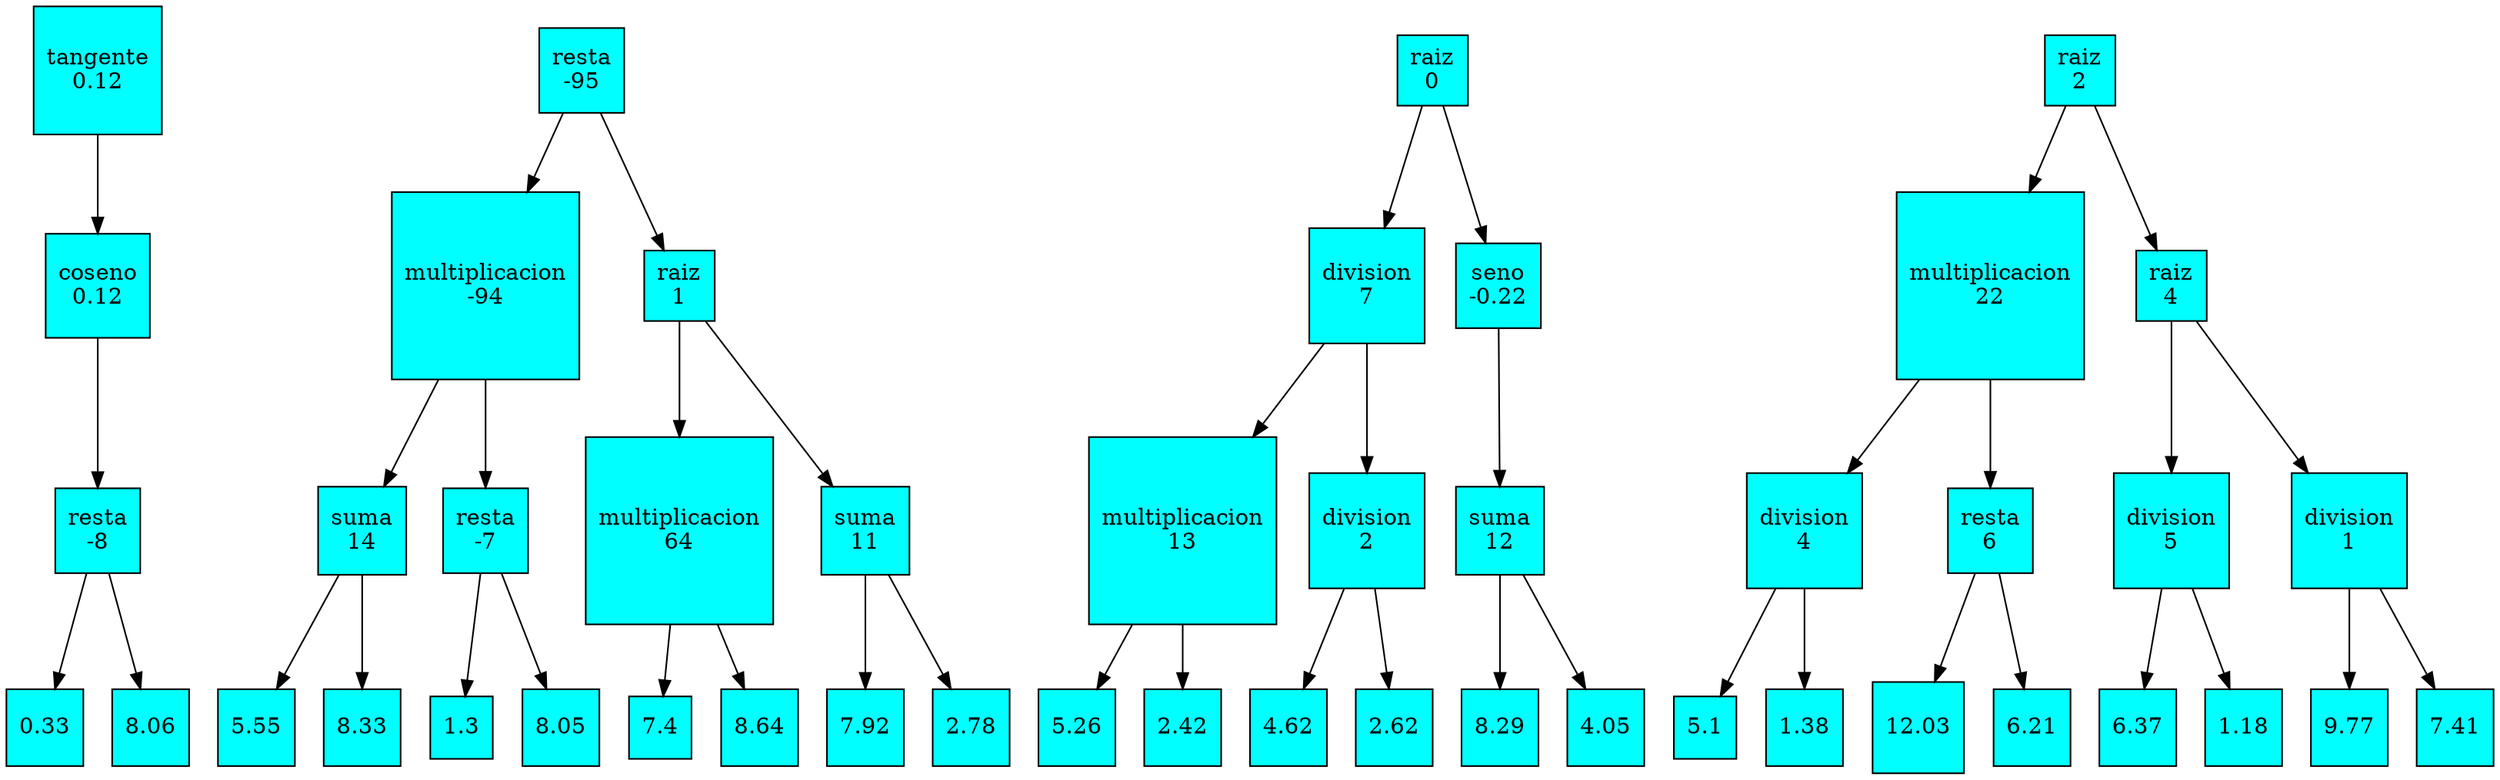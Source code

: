 // Graph 20230925-211437
digraph {
	node [style=filled]
	node [fillcolor=purple fontcolor=yellow shape=oval style=filled]
	node [fillcolor=purple fontcolor=yellow shape=oval style=filled]
	node [fillcolor=cyan fontcolor=black shape=square style=filled]
	nodo0 [label=0.33]
	nodo1 [label=8.06]
	nodo2 [label="resta\n-8"]
	nodo2 -> nodo0
	nodo2 -> nodo1
	nodo3 [label="coseno\n0.12"]
	nodo3 -> nodo2
	nodo4 [label="tangente\n0.12"]
	nodo4 -> nodo3
	nodo5 [label=5.55]
	nodo6 [label=8.33]
	nodo7 [label="suma\n14"]
	nodo7 -> nodo5
	nodo7 -> nodo6
	nodo8 [label=1.3]
	nodo9 [label=8.05]
	nodo10 [label="resta\n-7"]
	nodo10 -> nodo8
	nodo10 -> nodo9
	nodo11 [label="multiplicacion\n-94"]
	nodo11 -> nodo7
	nodo11 -> nodo10
	nodo12 [label=7.4]
	nodo13 [label=8.64]
	nodo14 [label="multiplicacion\n64"]
	nodo14 -> nodo12
	nodo14 -> nodo13
	nodo15 [label=7.92]
	nodo16 [label=2.78]
	nodo17 [label="suma\n11"]
	nodo17 -> nodo15
	nodo17 -> nodo16
	nodo18 [label="raiz\n1"]
	nodo18 -> nodo14
	nodo18 -> nodo17
	nodo19 [label="resta\n-95"]
	nodo19 -> nodo11
	nodo19 -> nodo18
	nodo20 [label=5.26]
	nodo21 [label=2.42]
	nodo22 [label="multiplicacion\n13"]
	nodo22 -> nodo20
	nodo22 -> nodo21
	nodo23 [label=4.62]
	nodo24 [label=2.62]
	nodo25 [label="division\n2"]
	nodo25 -> nodo23
	nodo25 -> nodo24
	nodo26 [label="division\n7"]
	nodo26 -> nodo22
	nodo26 -> nodo25
	nodo27 [label=8.29]
	nodo28 [label=4.05]
	nodo29 [label="suma\n12"]
	nodo29 -> nodo27
	nodo29 -> nodo28
	nodo30 [label="seno\n-0.22"]
	nodo30 -> nodo29
	nodo31 [label="raiz\n0"]
	nodo31 -> nodo26
	nodo31 -> nodo30
	nodo32 [label=5.1]
	nodo33 [label=1.38]
	nodo34 [label="division\n4"]
	nodo34 -> nodo32
	nodo34 -> nodo33
	nodo35 [label=12.03]
	nodo36 [label=6.21]
	nodo37 [label="resta\n6"]
	nodo37 -> nodo35
	nodo37 -> nodo36
	nodo38 [label="multiplicacion\n22"]
	nodo38 -> nodo34
	nodo38 -> nodo37
	nodo39 [label=6.37]
	nodo40 [label=1.18]
	nodo41 [label="division\n5"]
	nodo41 -> nodo39
	nodo41 -> nodo40
	nodo42 [label=9.77]
	nodo43 [label=7.41]
	nodo44 [label="division\n1"]
	nodo44 -> nodo42
	nodo44 -> nodo43
	nodo45 [label="raiz\n4"]
	nodo45 -> nodo41
	nodo45 -> nodo44
	nodo46 [label="raiz\n2"]
	nodo46 -> nodo38
	nodo46 -> nodo45
	node [fillcolor=cyan fontcolor=black shape=square style=filled]
	node [fillcolor=cyan fontcolor=black shape=square style=filled]
}
